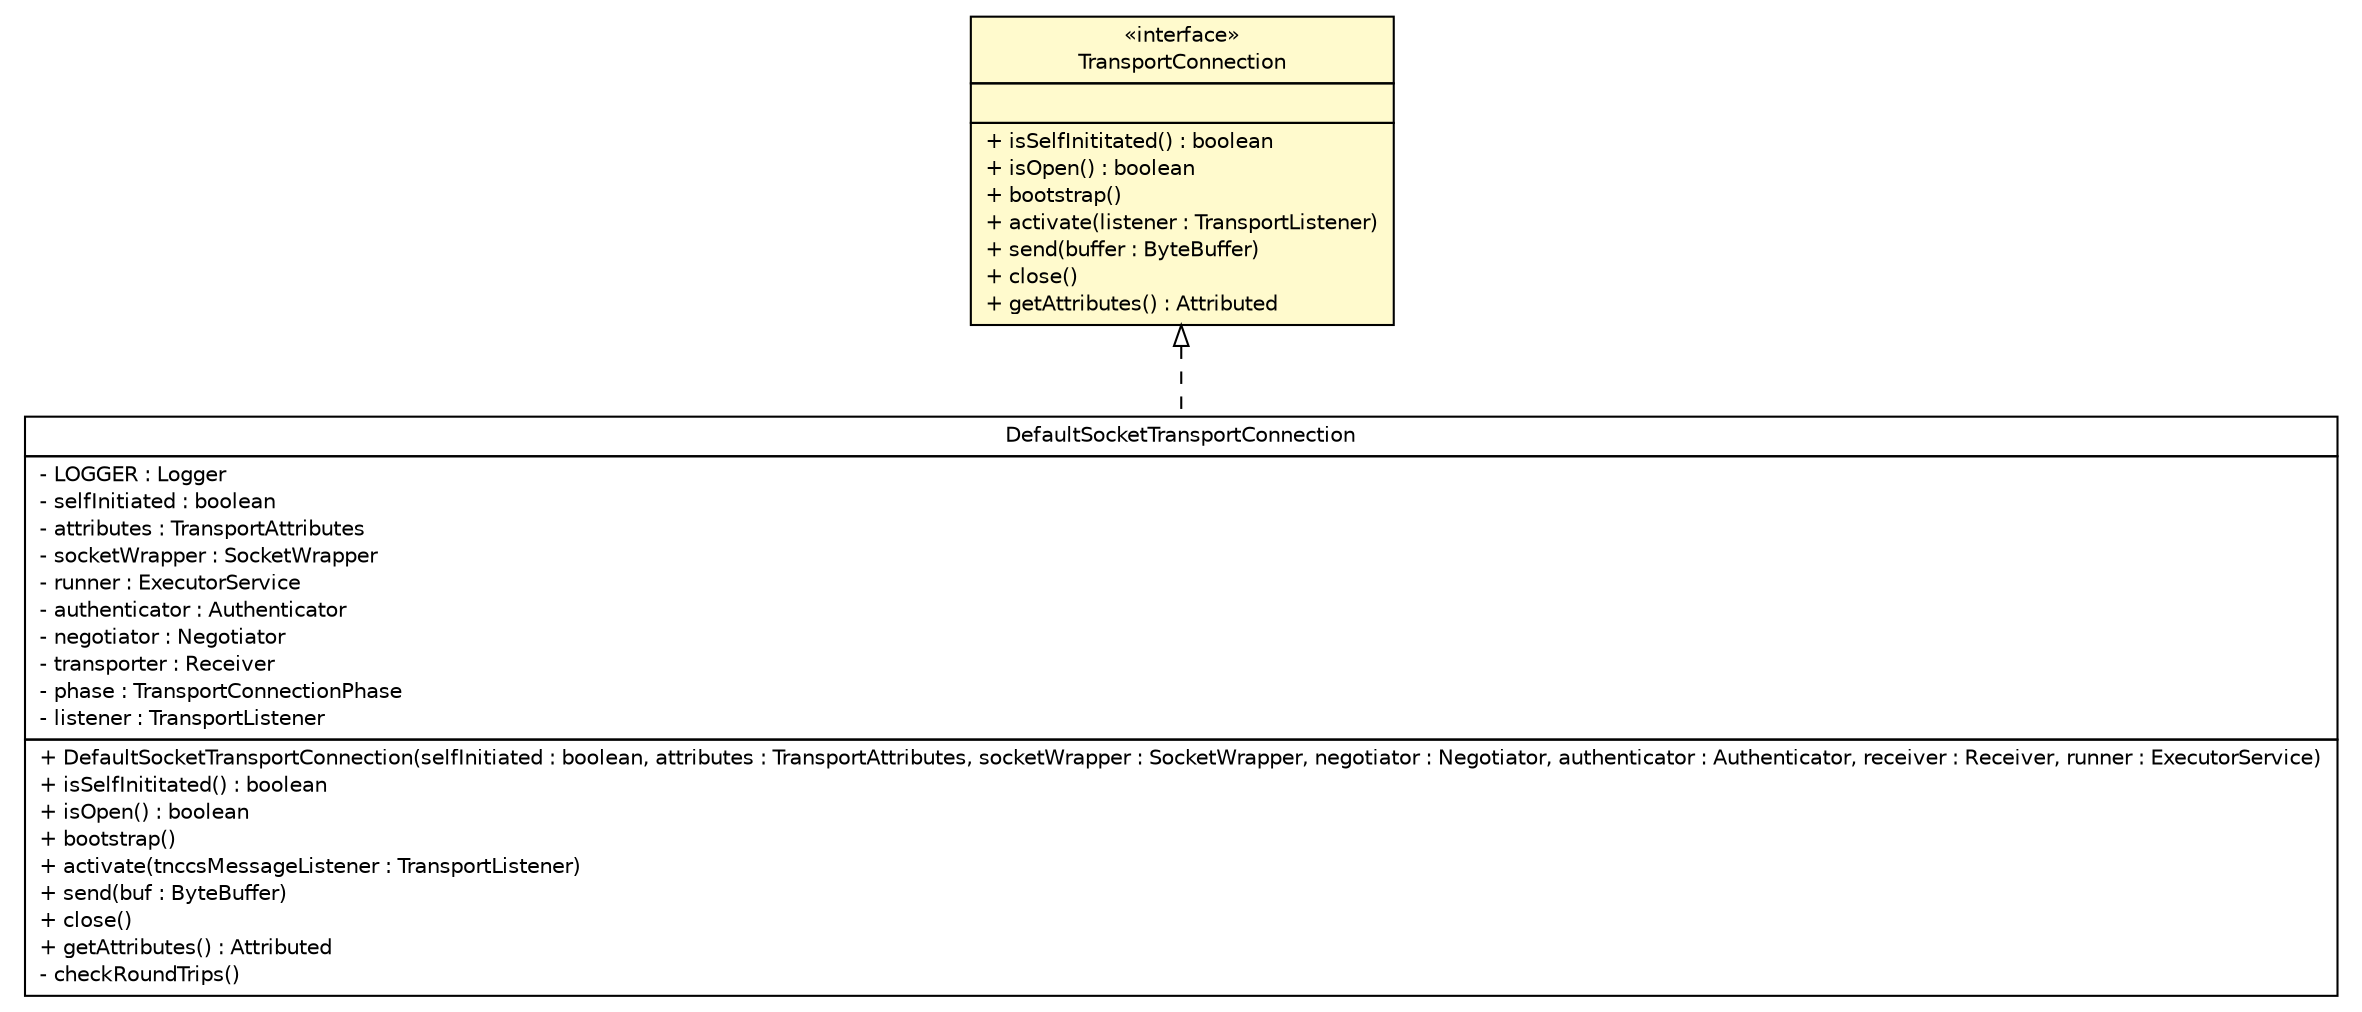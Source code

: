 #!/usr/local/bin/dot
#
# Class diagram 
# Generated by UMLGraph version R5_6 (http://www.umlgraph.org/)
#

digraph G {
	edge [fontname="Helvetica",fontsize=10,labelfontname="Helvetica",labelfontsize=10];
	node [fontname="Helvetica",fontsize=10,shape=plaintext];
	nodesep=0.25;
	ranksep=0.5;
	// de.hsbremen.tc.tnc.transport.TransportConnection
	c1208 [label=<<table title="de.hsbremen.tc.tnc.transport.TransportConnection" border="0" cellborder="1" cellspacing="0" cellpadding="2" port="p" bgcolor="lemonChiffon" href="./TransportConnection.html">
		<tr><td><table border="0" cellspacing="0" cellpadding="1">
<tr><td align="center" balign="center"> &#171;interface&#187; </td></tr>
<tr><td align="center" balign="center"> TransportConnection </td></tr>
		</table></td></tr>
		<tr><td><table border="0" cellspacing="0" cellpadding="1">
<tr><td align="left" balign="left">  </td></tr>
		</table></td></tr>
		<tr><td><table border="0" cellspacing="0" cellpadding="1">
<tr><td align="left" balign="left"> + isSelfInititated() : boolean </td></tr>
<tr><td align="left" balign="left"> + isOpen() : boolean </td></tr>
<tr><td align="left" balign="left"> + bootstrap() </td></tr>
<tr><td align="left" balign="left"> + activate(listener : TransportListener) </td></tr>
<tr><td align="left" balign="left"> + send(buffer : ByteBuffer) </td></tr>
<tr><td align="left" balign="left"> + close() </td></tr>
<tr><td align="left" balign="left"> + getAttributes() : Attributed </td></tr>
		</table></td></tr>
		</table>>, URL="./TransportConnection.html", fontname="Helvetica", fontcolor="black", fontsize=10.0];
	// org.ietf.nea.pt.socket.simple.DefaultSocketTransportConnection
	c1223 [label=<<table title="org.ietf.nea.pt.socket.simple.DefaultSocketTransportConnection" border="0" cellborder="1" cellspacing="0" cellpadding="2" port="p" href="../../../../../org/ietf/nea/pt/socket/simple/DefaultSocketTransportConnection.html">
		<tr><td><table border="0" cellspacing="0" cellpadding="1">
<tr><td align="center" balign="center"> DefaultSocketTransportConnection </td></tr>
		</table></td></tr>
		<tr><td><table border="0" cellspacing="0" cellpadding="1">
<tr><td align="left" balign="left"> - LOGGER : Logger </td></tr>
<tr><td align="left" balign="left"> - selfInitiated : boolean </td></tr>
<tr><td align="left" balign="left"> - attributes : TransportAttributes </td></tr>
<tr><td align="left" balign="left"> - socketWrapper : SocketWrapper </td></tr>
<tr><td align="left" balign="left"> - runner : ExecutorService </td></tr>
<tr><td align="left" balign="left"> - authenticator : Authenticator </td></tr>
<tr><td align="left" balign="left"> - negotiator : Negotiator </td></tr>
<tr><td align="left" balign="left"> - transporter : Receiver </td></tr>
<tr><td align="left" balign="left"> - phase : TransportConnectionPhase </td></tr>
<tr><td align="left" balign="left"> - listener : TransportListener </td></tr>
		</table></td></tr>
		<tr><td><table border="0" cellspacing="0" cellpadding="1">
<tr><td align="left" balign="left"> + DefaultSocketTransportConnection(selfInitiated : boolean, attributes : TransportAttributes, socketWrapper : SocketWrapper, negotiator : Negotiator, authenticator : Authenticator, receiver : Receiver, runner : ExecutorService) </td></tr>
<tr><td align="left" balign="left"> + isSelfInititated() : boolean </td></tr>
<tr><td align="left" balign="left"> + isOpen() : boolean </td></tr>
<tr><td align="left" balign="left"> + bootstrap() </td></tr>
<tr><td align="left" balign="left"> + activate(tnccsMessageListener : TransportListener) </td></tr>
<tr><td align="left" balign="left"> + send(buf : ByteBuffer) </td></tr>
<tr><td align="left" balign="left"> + close() </td></tr>
<tr><td align="left" balign="left"> + getAttributes() : Attributed </td></tr>
<tr><td align="left" balign="left"> - checkRoundTrips() </td></tr>
		</table></td></tr>
		</table>>, URL="../../../../../org/ietf/nea/pt/socket/simple/DefaultSocketTransportConnection.html", fontname="Helvetica", fontcolor="black", fontsize=10.0];
	//org.ietf.nea.pt.socket.simple.DefaultSocketTransportConnection implements de.hsbremen.tc.tnc.transport.TransportConnection
	c1208:p -> c1223:p [dir=back,arrowtail=empty,style=dashed];
}

